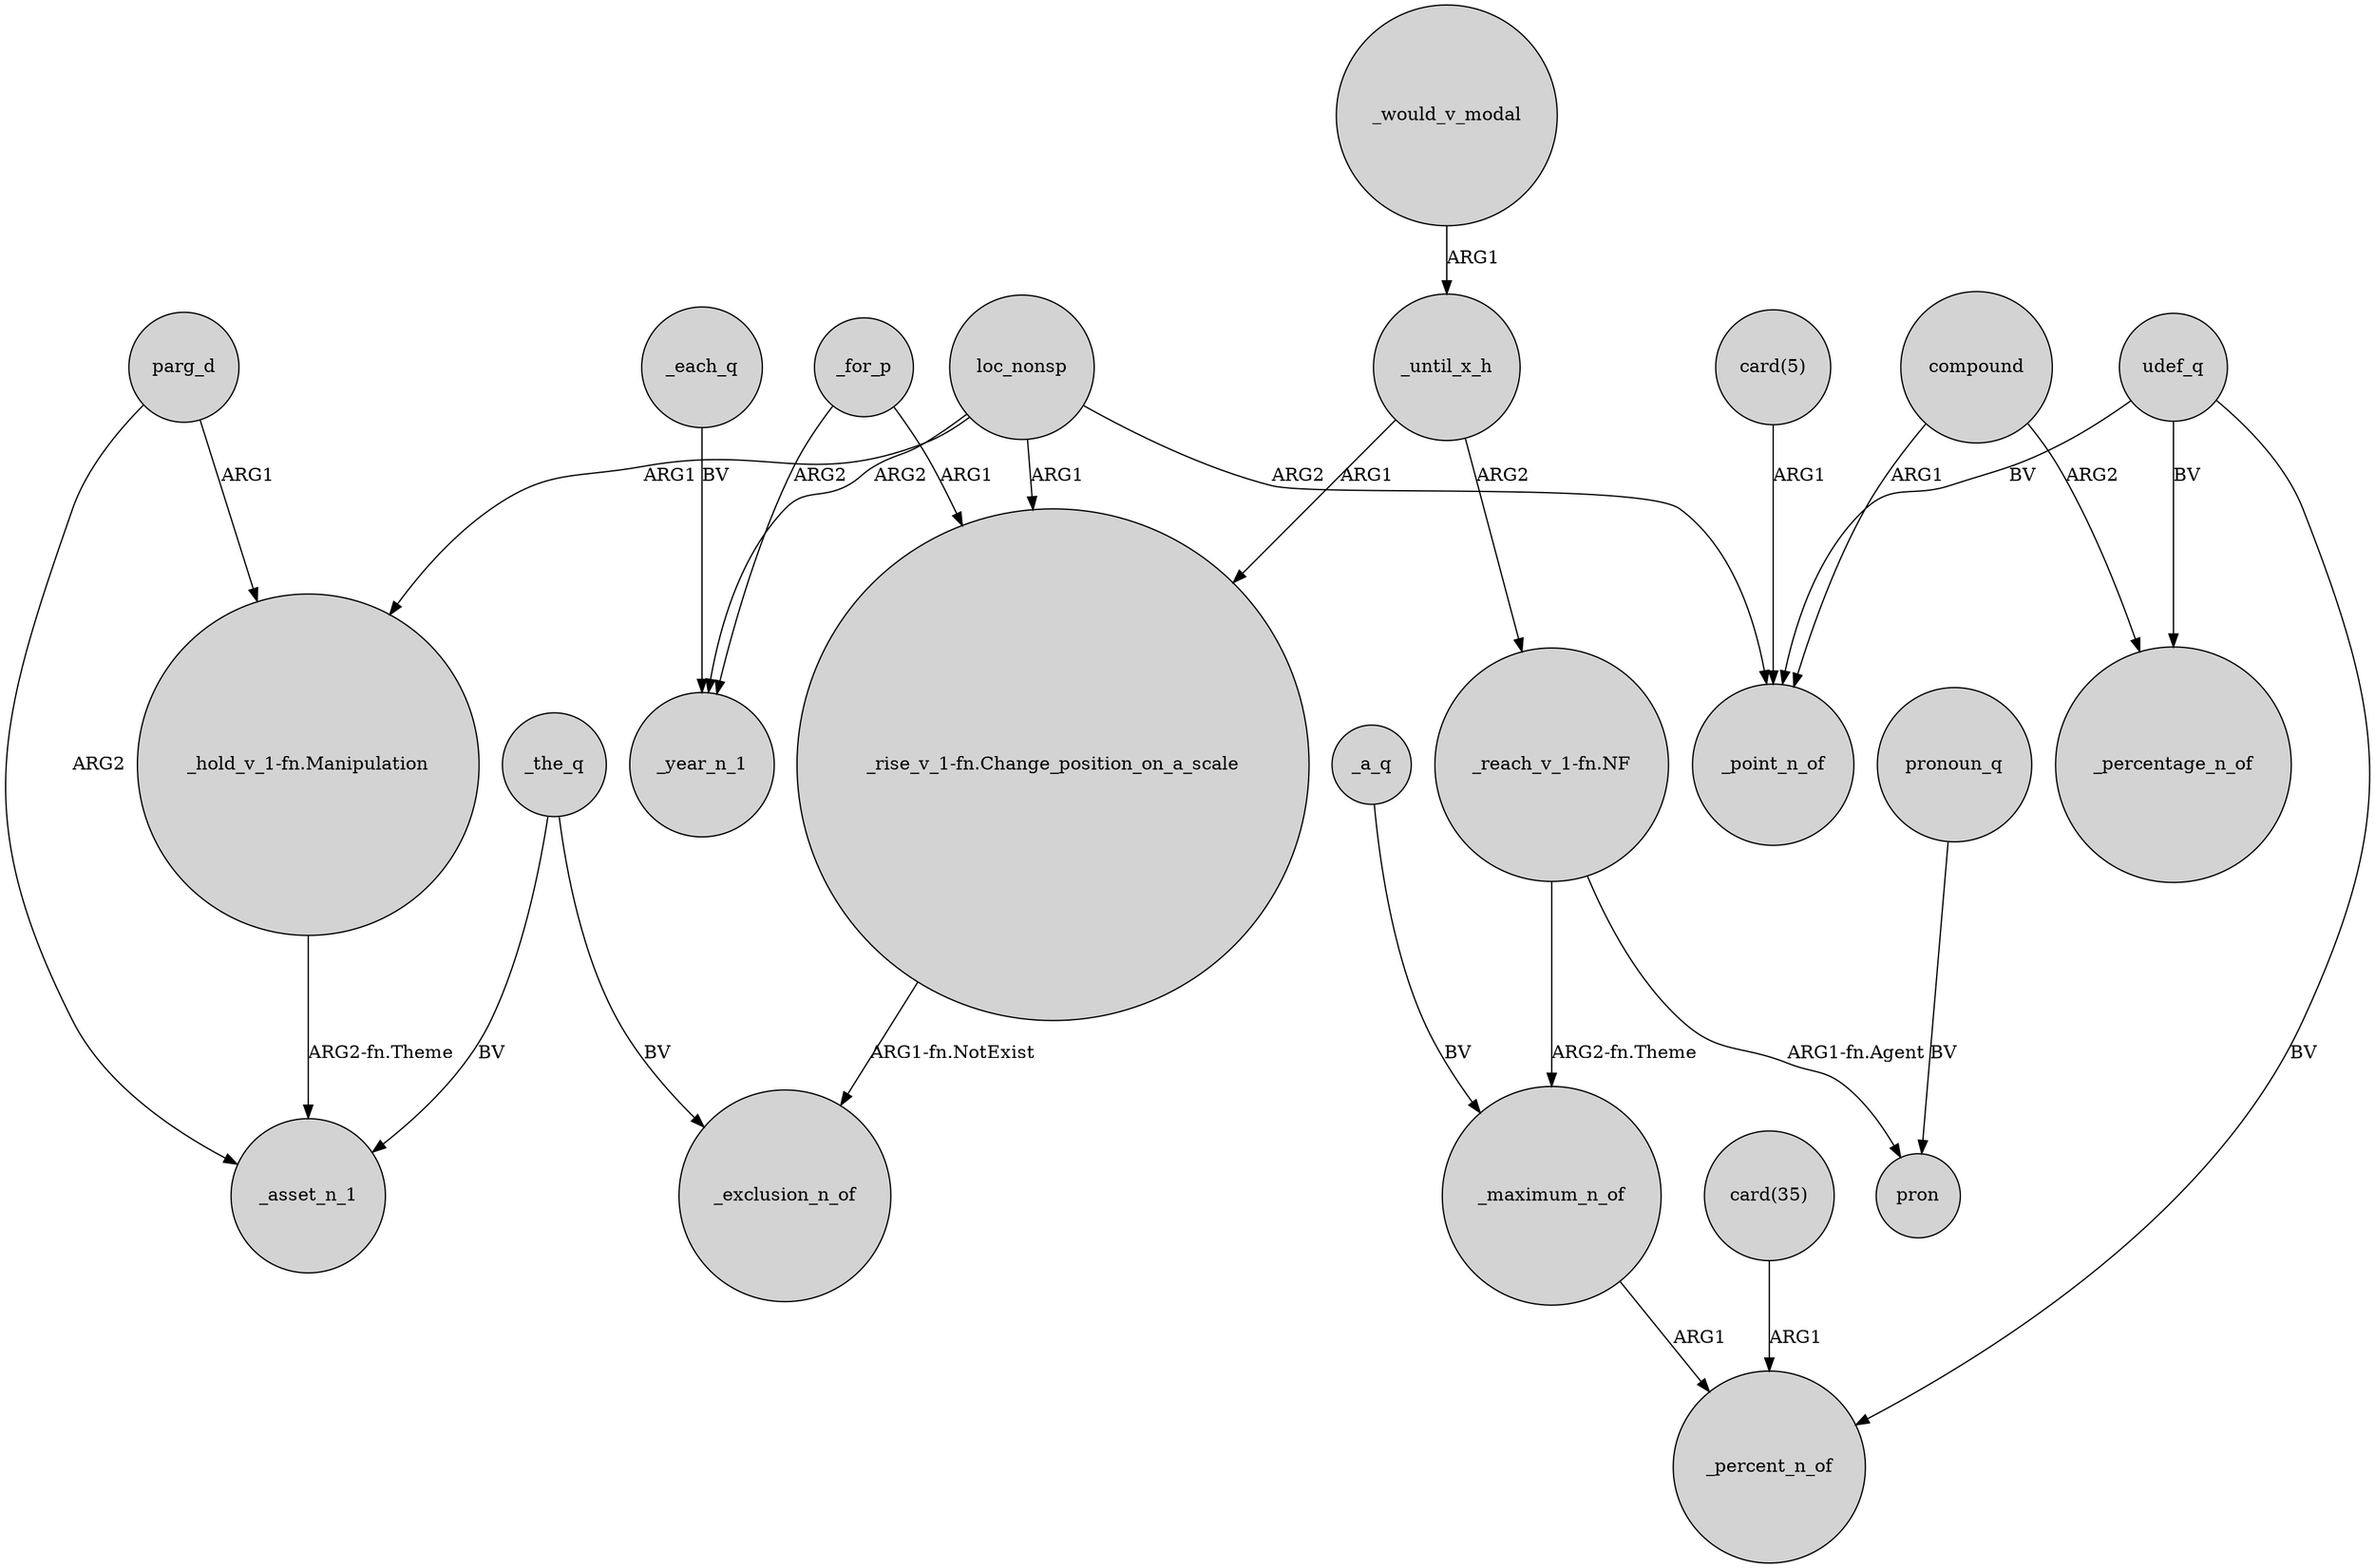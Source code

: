 digraph {
	node [shape=circle style=filled]
	"card(5)" -> _point_n_of [label=ARG1]
	loc_nonsp -> _point_n_of [label=ARG2]
	_for_p -> _year_n_1 [label=ARG2]
	_the_q -> _exclusion_n_of [label=BV]
	compound -> _percentage_n_of [label=ARG2]
	"_reach_v_1-fn.NF" -> _maximum_n_of [label="ARG2-fn.Theme"]
	_until_x_h -> "_reach_v_1-fn.NF" [label=ARG2]
	loc_nonsp -> "_hold_v_1-fn.Manipulation" [label=ARG1]
	"_rise_v_1-fn.Change_position_on_a_scale" -> _exclusion_n_of [label="ARG1-fn.NotExist"]
	_maximum_n_of -> _percent_n_of [label=ARG1]
	compound -> _point_n_of [label=ARG1]
	_until_x_h -> "_rise_v_1-fn.Change_position_on_a_scale" [label=ARG1]
	pronoun_q -> pron [label=BV]
	_a_q -> _maximum_n_of [label=BV]
	parg_d -> "_hold_v_1-fn.Manipulation" [label=ARG1]
	_the_q -> _asset_n_1 [label=BV]
	loc_nonsp -> "_rise_v_1-fn.Change_position_on_a_scale" [label=ARG1]
	loc_nonsp -> _year_n_1 [label=ARG2]
	udef_q -> _percentage_n_of [label=BV]
	"card(35)" -> _percent_n_of [label=ARG1]
	"_reach_v_1-fn.NF" -> pron [label="ARG1-fn.Agent"]
	_each_q -> _year_n_1 [label=BV]
	parg_d -> _asset_n_1 [label=ARG2]
	_for_p -> "_rise_v_1-fn.Change_position_on_a_scale" [label=ARG1]
	udef_q -> _percent_n_of [label=BV]
	"_hold_v_1-fn.Manipulation" -> _asset_n_1 [label="ARG2-fn.Theme"]
	_would_v_modal -> _until_x_h [label=ARG1]
	udef_q -> _point_n_of [label=BV]
}
